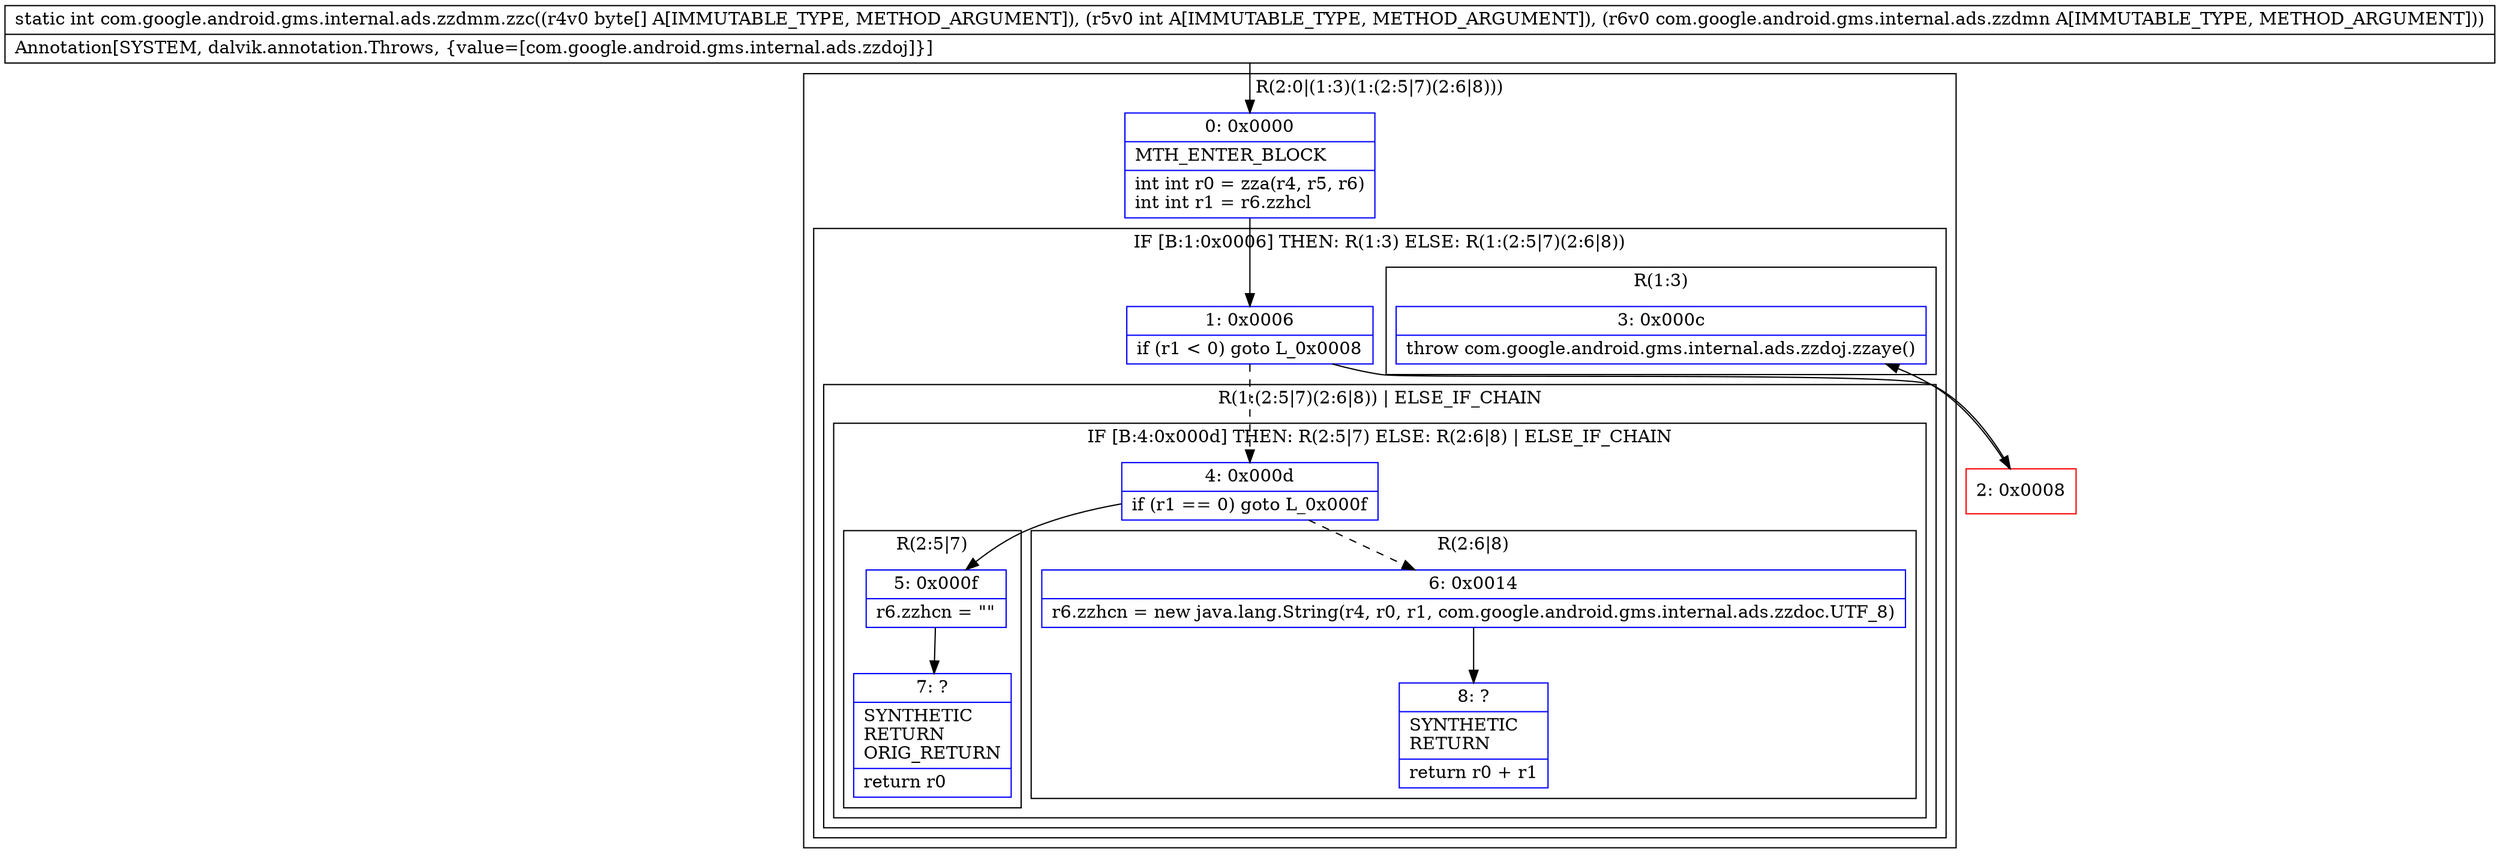 digraph "CFG forcom.google.android.gms.internal.ads.zzdmm.zzc([BILcom\/google\/android\/gms\/internal\/ads\/zzdmn;)I" {
subgraph cluster_Region_1235657522 {
label = "R(2:0|(1:3)(1:(2:5|7)(2:6|8)))";
node [shape=record,color=blue];
Node_0 [shape=record,label="{0\:\ 0x0000|MTH_ENTER_BLOCK\l|int int r0 = zza(r4, r5, r6)\lint int r1 = r6.zzhcl\l}"];
subgraph cluster_IfRegion_928302891 {
label = "IF [B:1:0x0006] THEN: R(1:3) ELSE: R(1:(2:5|7)(2:6|8))";
node [shape=record,color=blue];
Node_1 [shape=record,label="{1\:\ 0x0006|if (r1 \< 0) goto L_0x0008\l}"];
subgraph cluster_Region_1462757082 {
label = "R(1:3)";
node [shape=record,color=blue];
Node_3 [shape=record,label="{3\:\ 0x000c|throw com.google.android.gms.internal.ads.zzdoj.zzaye()\l}"];
}
subgraph cluster_Region_644198806 {
label = "R(1:(2:5|7)(2:6|8)) | ELSE_IF_CHAIN\l";
node [shape=record,color=blue];
subgraph cluster_IfRegion_1259818432 {
label = "IF [B:4:0x000d] THEN: R(2:5|7) ELSE: R(2:6|8) | ELSE_IF_CHAIN\l";
node [shape=record,color=blue];
Node_4 [shape=record,label="{4\:\ 0x000d|if (r1 == 0) goto L_0x000f\l}"];
subgraph cluster_Region_903005286 {
label = "R(2:5|7)";
node [shape=record,color=blue];
Node_5 [shape=record,label="{5\:\ 0x000f|r6.zzhcn = \"\"\l}"];
Node_7 [shape=record,label="{7\:\ ?|SYNTHETIC\lRETURN\lORIG_RETURN\l|return r0\l}"];
}
subgraph cluster_Region_1869188103 {
label = "R(2:6|8)";
node [shape=record,color=blue];
Node_6 [shape=record,label="{6\:\ 0x0014|r6.zzhcn = new java.lang.String(r4, r0, r1, com.google.android.gms.internal.ads.zzdoc.UTF_8)\l}"];
Node_8 [shape=record,label="{8\:\ ?|SYNTHETIC\lRETURN\l|return r0 + r1\l}"];
}
}
}
}
}
Node_2 [shape=record,color=red,label="{2\:\ 0x0008}"];
MethodNode[shape=record,label="{static int com.google.android.gms.internal.ads.zzdmm.zzc((r4v0 byte[] A[IMMUTABLE_TYPE, METHOD_ARGUMENT]), (r5v0 int A[IMMUTABLE_TYPE, METHOD_ARGUMENT]), (r6v0 com.google.android.gms.internal.ads.zzdmn A[IMMUTABLE_TYPE, METHOD_ARGUMENT]))  | Annotation[SYSTEM, dalvik.annotation.Throws, \{value=[com.google.android.gms.internal.ads.zzdoj]\}]\l}"];
MethodNode -> Node_0;
Node_0 -> Node_1;
Node_1 -> Node_2;
Node_1 -> Node_4[style=dashed];
Node_4 -> Node_5;
Node_4 -> Node_6[style=dashed];
Node_5 -> Node_7;
Node_6 -> Node_8;
Node_2 -> Node_3;
}

